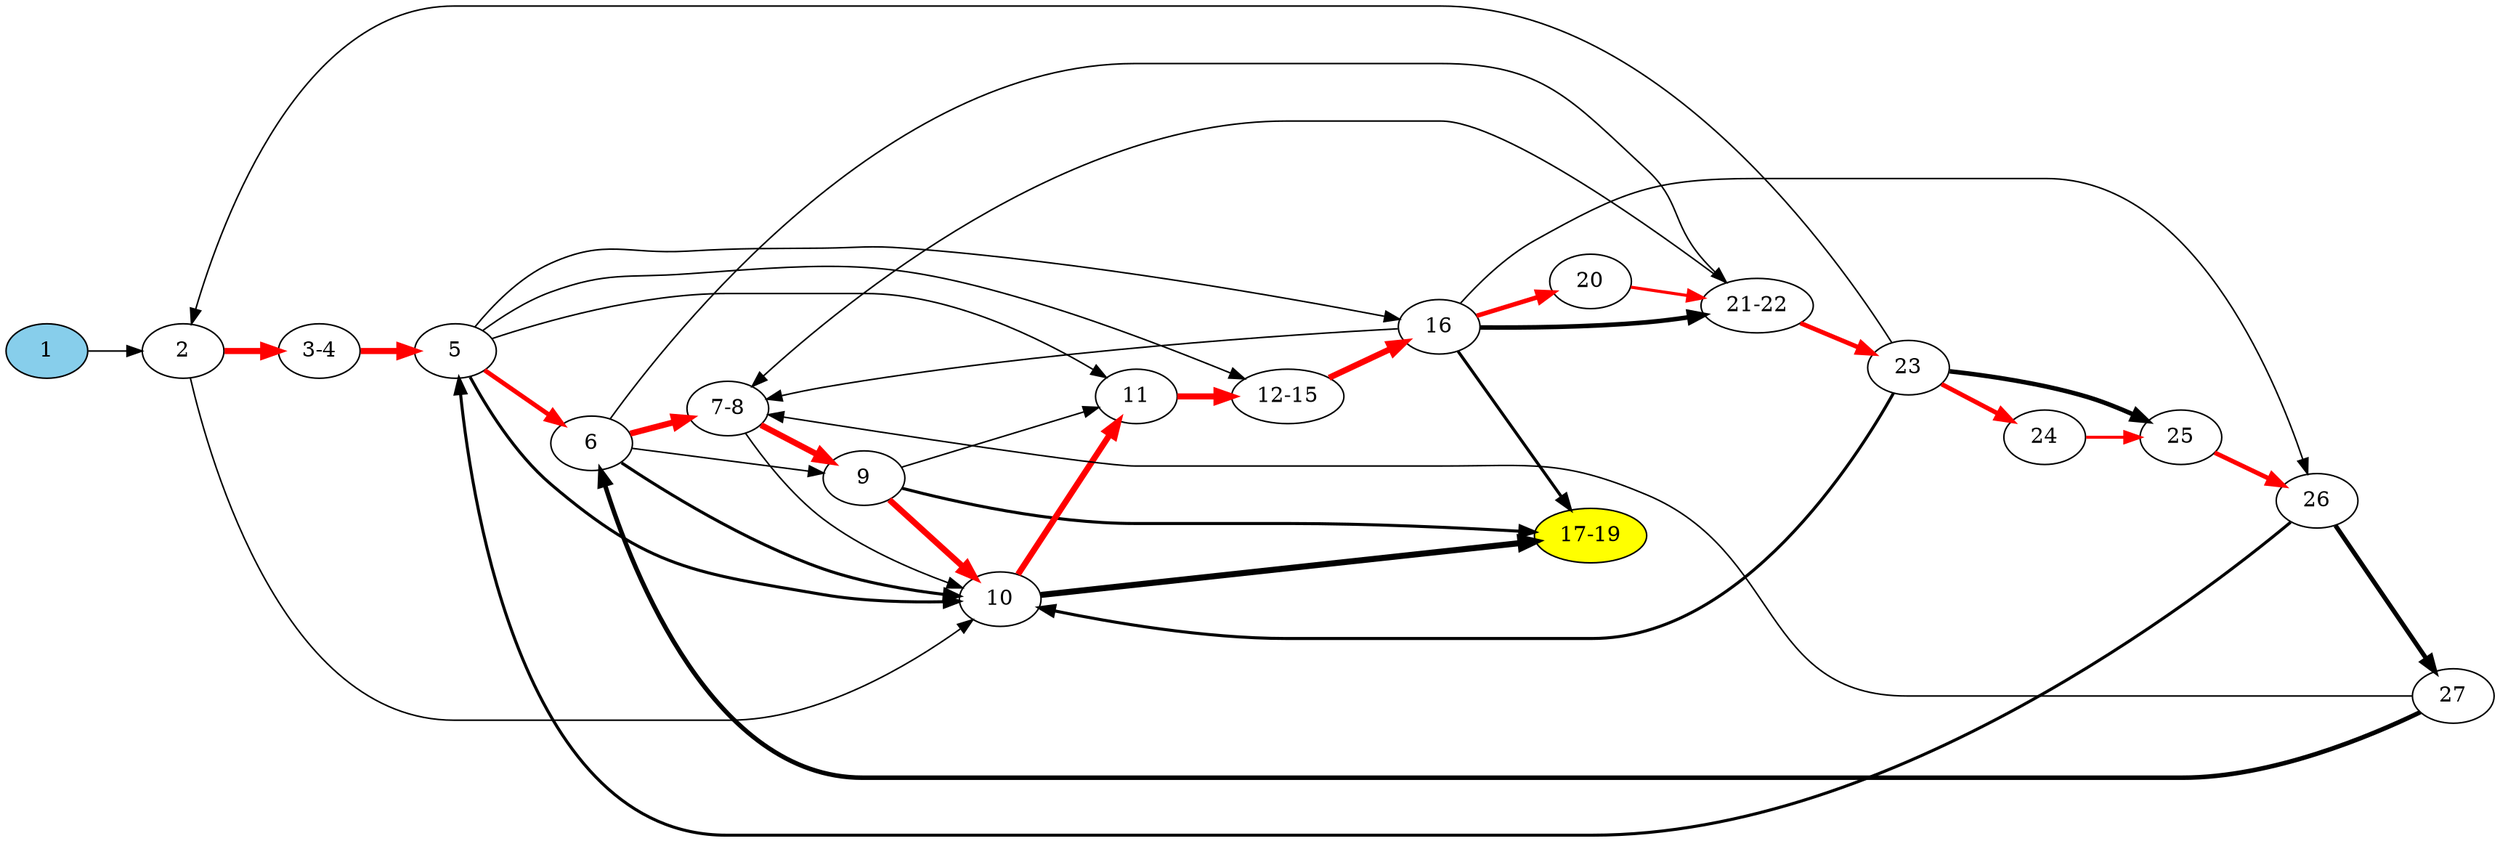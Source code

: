 digraph SpacerGraph {
rankdir="LR";
"2"
"3-4"
"5"
"6"
"7-8"
"9"
"10"
"11"
"12-15"
"16"
"20"
"21-22"
"23"
"24"
"25"
"26"
"17-19"[style=filled, fillcolor=yellow]
"27"
"1"[style=filled, fillcolor=skyblue]
"2" -> "3-4"[color=red, penwidth=4]
"2" -> "10"[penwidth=1]
"3-4" -> "5"[color=red, penwidth=4]
"5" -> "6"[color=red, penwidth=3]
"5" -> "10"[penwidth=2]
"5" -> "11"[penwidth=1]
"5" -> "12-15"[penwidth=1]
"5" -> "16"[penwidth=1]
"6" -> "7-8"[color=red, penwidth=4]
"6" -> "9"[penwidth=1]
"6" -> "10"[penwidth=2]
"6" -> "21-22"[penwidth=1]
"7-8" -> "9"[color=red, penwidth=4]
"7-8" -> "10"[penwidth=1]
"9" -> "10"[color=red, penwidth=4]
"9" -> "11"[penwidth=1]
"9" -> "17-19"[penwidth=2]
"10" -> "11"[color=red, penwidth=4]
"10" -> "17-19"[penwidth=4]
"11" -> "12-15"[color=red, penwidth=4]
"12-15" -> "16"[color=red, penwidth=4]
"16" -> "7-8"[penwidth=1]
"16" -> "20"[color=red, penwidth=3]
"16" -> "21-22"[penwidth=3]
"16" -> "26"[penwidth=1]
"16" -> "17-19"[penwidth=2]
"20" -> "21-22"[color=red, penwidth=2]
"21-22" -> "7-8"[penwidth=1]
"21-22" -> "23"[color=red, penwidth=3]
"23" -> "2"[penwidth=1]
"23" -> "10"[penwidth=2]
"23" -> "24"[color=red, penwidth=3]
"23" -> "25"[penwidth=3]
"24" -> "25"[color=red, penwidth=2]
"25" -> "26"[color=red, penwidth=3]
"26" -> "5"[penwidth=2]
"26" -> "27"[penwidth=3]
"27" -> "6"[penwidth=3]
"27" -> "7-8"[penwidth=1]
"1" -> "2"[penwidth=1]
}
